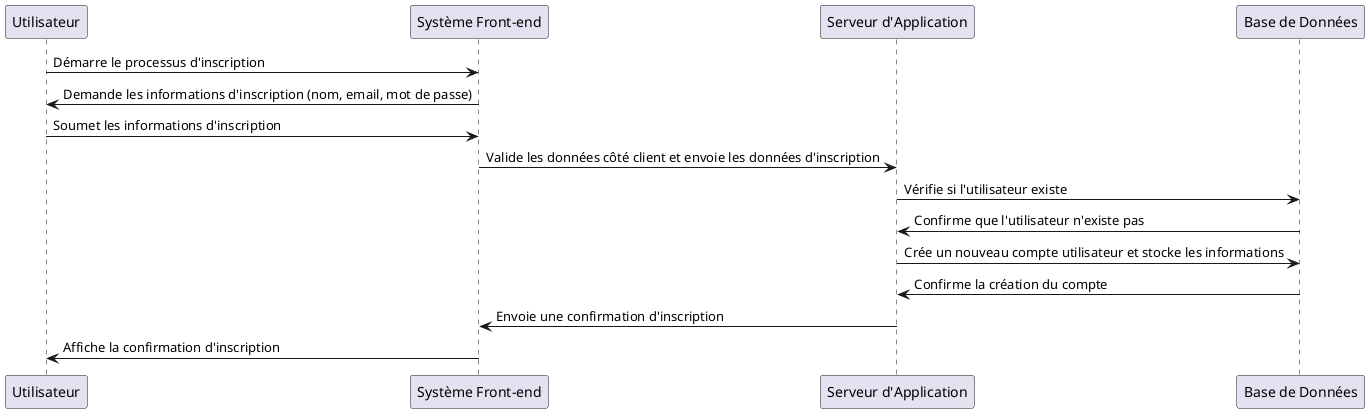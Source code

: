 @startuml
participant Utilisateur
participant "Système Front-end" as Frontend
participant "Serveur d'Application" as Backend
participant "Base de Données" as Database

Utilisateur -> Frontend : Démarre le processus d'inscription
Frontend -> Utilisateur : Demande les informations d'inscription (nom, email, mot de passe)
Utilisateur -> Frontend : Soumet les informations d'inscription
Frontend -> Backend : Valide les données côté client et envoie les données d'inscription
Backend -> Database : Vérifie si l'utilisateur existe
Database -> Backend : Confirme que l'utilisateur n'existe pas
Backend -> Database : Crée un nouveau compte utilisateur et stocke les informations
Database -> Backend : Confirme la création du compte
Backend -> Frontend : Envoie une confirmation d'inscription
Frontend -> Utilisateur : Affiche la confirmation d'inscription
@enduml
